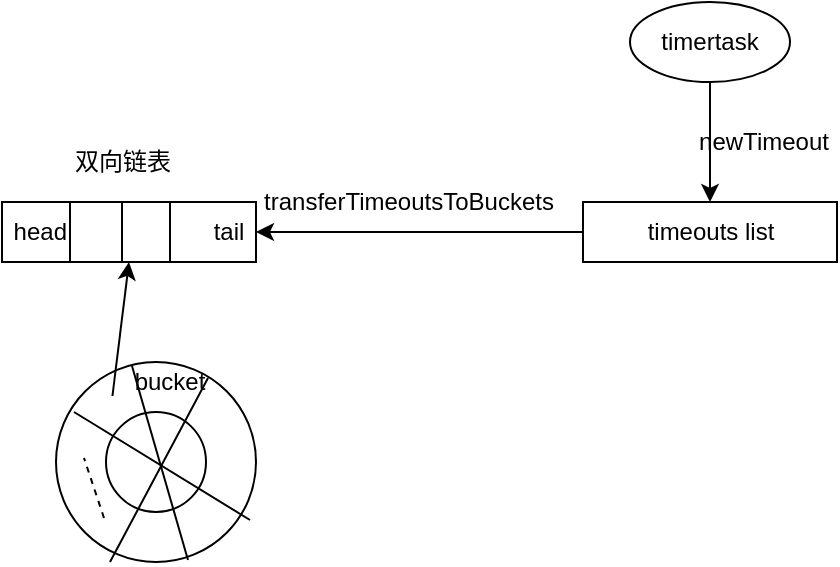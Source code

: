<mxfile version="11.0.7" type="github"><diagram id="nQSaBAaJiBOhcIIAJxbX" name="Page-1"><mxGraphModel dx="509" dy="1609" grid="1" gridSize="10" guides="1" tooltips="1" connect="1" arrows="1" fold="1" page="1" pageScale="1" pageWidth="827" pageHeight="1169" math="0" shadow="0"><root><mxCell id="0"/><mxCell id="1" parent="0"/><mxCell id="Qju69gUizpbOFUjy2mt_-3" value="" style="verticalLabelPosition=bottom;verticalAlign=top;html=1;shape=mxgraph.basic.donut;dx=25;" vertex="1" parent="1"><mxGeometry x="263" y="160" width="100" height="100" as="geometry"/></mxCell><mxCell id="Qju69gUizpbOFUjy2mt_-5" value="" style="endArrow=none;html=1;exitX=0.66;exitY=0.99;exitDx=0;exitDy=0;exitPerimeter=0;entryX=0.38;entryY=0.02;entryDx=0;entryDy=0;entryPerimeter=0;" edge="1" parent="1" source="Qju69gUizpbOFUjy2mt_-3" target="Qju69gUizpbOFUjy2mt_-3"><mxGeometry width="50" height="50" relative="1" as="geometry"><mxPoint x="310" y="190" as="sourcePoint"/><mxPoint x="290" y="170" as="targetPoint"/></mxGeometry></mxCell><mxCell id="Qju69gUizpbOFUjy2mt_-6" value="" style="endArrow=none;html=1;exitX=0.27;exitY=1;exitDx=0;exitDy=0;exitPerimeter=0;entryX=0.76;entryY=0.08;entryDx=0;entryDy=0;entryPerimeter=0;" edge="1" parent="1" source="Qju69gUizpbOFUjy2mt_-3" target="Qju69gUizpbOFUjy2mt_-3"><mxGeometry width="50" height="50" relative="1" as="geometry"><mxPoint x="339" y="269" as="sourcePoint"/><mxPoint x="311" y="172" as="targetPoint"/></mxGeometry></mxCell><mxCell id="Qju69gUizpbOFUjy2mt_-7" value="" style="endArrow=none;html=1;exitX=0.97;exitY=0.79;exitDx=0;exitDy=0;exitPerimeter=0;entryX=0.09;entryY=0.25;entryDx=0;entryDy=0;entryPerimeter=0;" edge="1" parent="1" source="Qju69gUizpbOFUjy2mt_-3" target="Qju69gUizpbOFUjy2mt_-3"><mxGeometry width="50" height="50" relative="1" as="geometry"><mxPoint x="349" y="279" as="sourcePoint"/><mxPoint x="321" y="182" as="targetPoint"/></mxGeometry></mxCell><mxCell id="Qju69gUizpbOFUjy2mt_-8" value="" style="endArrow=none;dashed=1;html=1;" edge="1" parent="1"><mxGeometry width="50" height="50" relative="1" as="geometry"><mxPoint x="287" y="238" as="sourcePoint"/><mxPoint x="277" y="208" as="targetPoint"/></mxGeometry></mxCell><mxCell id="Qju69gUizpbOFUjy2mt_-13" value="head&amp;nbsp; &amp;nbsp; &amp;nbsp; &amp;nbsp; &amp;nbsp; &amp;nbsp; &amp;nbsp; &amp;nbsp; &amp;nbsp; &amp;nbsp; &amp;nbsp; tail" style="rounded=0;whiteSpace=wrap;html=1;" vertex="1" parent="1"><mxGeometry x="236" y="80" width="127" height="30" as="geometry"/></mxCell><mxCell id="Qju69gUizpbOFUjy2mt_-14" value="" style="endArrow=none;html=1;" edge="1" parent="1"><mxGeometry width="50" height="50" relative="1" as="geometry"><mxPoint x="270" y="110" as="sourcePoint"/><mxPoint x="270" y="80" as="targetPoint"/></mxGeometry></mxCell><mxCell id="Qju69gUizpbOFUjy2mt_-15" value="" style="endArrow=none;html=1;" edge="1" parent="1"><mxGeometry width="50" height="50" relative="1" as="geometry"><mxPoint x="296" y="110" as="sourcePoint"/><mxPoint x="296" y="80" as="targetPoint"/></mxGeometry></mxCell><mxCell id="Qju69gUizpbOFUjy2mt_-16" value="" style="endArrow=none;html=1;" edge="1" parent="1"><mxGeometry width="50" height="50" relative="1" as="geometry"><mxPoint x="320" y="110" as="sourcePoint"/><mxPoint x="320" y="80" as="targetPoint"/></mxGeometry></mxCell><mxCell id="Qju69gUizpbOFUjy2mt_-18" value="双向链表" style="text;html=1;strokeColor=none;fillColor=none;align=center;verticalAlign=middle;whiteSpace=wrap;rounded=0;" vertex="1" parent="1"><mxGeometry x="263" y="50" width="67" height="20" as="geometry"/></mxCell><mxCell id="Qju69gUizpbOFUjy2mt_-19" value="" style="endArrow=classic;html=1;entryX=0.5;entryY=1;entryDx=0;entryDy=0;" edge="1" parent="1" target="Qju69gUizpbOFUjy2mt_-13"><mxGeometry width="50" height="50" relative="1" as="geometry"><mxPoint x="291.215" y="177" as="sourcePoint"/><mxPoint x="278.943" y="129.01" as="targetPoint"/></mxGeometry></mxCell><mxCell id="Qju69gUizpbOFUjy2mt_-20" value="bucket" style="text;html=1;strokeColor=none;fillColor=none;align=center;verticalAlign=middle;whiteSpace=wrap;rounded=0;" vertex="1" parent="1"><mxGeometry x="300" y="160" width="40" height="20" as="geometry"/></mxCell><mxCell id="Qju69gUizpbOFUjy2mt_-21" value="timeouts list" style="rounded=0;whiteSpace=wrap;html=1;" vertex="1" parent="1"><mxGeometry x="526.5" y="80" width="127" height="30" as="geometry"/></mxCell><mxCell id="Qju69gUizpbOFUjy2mt_-22" value="timertask" style="ellipse;whiteSpace=wrap;html=1;" vertex="1" parent="1"><mxGeometry x="550" y="-20" width="80" height="40" as="geometry"/></mxCell><mxCell id="Qju69gUizpbOFUjy2mt_-23" value="" style="endArrow=classic;html=1;entryX=0.5;entryY=0;entryDx=0;entryDy=0;exitX=0.5;exitY=1;exitDx=0;exitDy=0;" edge="1" parent="1" source="Qju69gUizpbOFUjy2mt_-22" target="Qju69gUizpbOFUjy2mt_-21"><mxGeometry width="50" height="50" relative="1" as="geometry"><mxPoint x="476.5" as="sourcePoint"/><mxPoint x="526.5" y="-50" as="targetPoint"/></mxGeometry></mxCell><mxCell id="Qju69gUizpbOFUjy2mt_-24" value="newTimeout" style="text;html=1;strokeColor=none;fillColor=none;align=center;verticalAlign=middle;whiteSpace=wrap;rounded=0;" vertex="1" parent="1"><mxGeometry x="596.5" y="40" width="40" height="20" as="geometry"/></mxCell><mxCell id="Qju69gUizpbOFUjy2mt_-25" value="" style="endArrow=classic;html=1;exitX=0;exitY=0.5;exitDx=0;exitDy=0;entryX=1;entryY=0.5;entryDx=0;entryDy=0;" edge="1" parent="1" source="Qju69gUizpbOFUjy2mt_-21" target="Qju69gUizpbOFUjy2mt_-13"><mxGeometry width="50" height="50" relative="1" as="geometry"><mxPoint x="240" y="330" as="sourcePoint"/><mxPoint x="290" y="280" as="targetPoint"/></mxGeometry></mxCell><mxCell id="Qju69gUizpbOFUjy2mt_-26" value="transferTimeoutsToBuckets" style="text;html=1;strokeColor=none;fillColor=none;align=center;verticalAlign=middle;whiteSpace=wrap;rounded=0;" vertex="1" parent="1"><mxGeometry x="405.5" y="70" width="67" height="20" as="geometry"/></mxCell></root></mxGraphModel></diagram></mxfile>